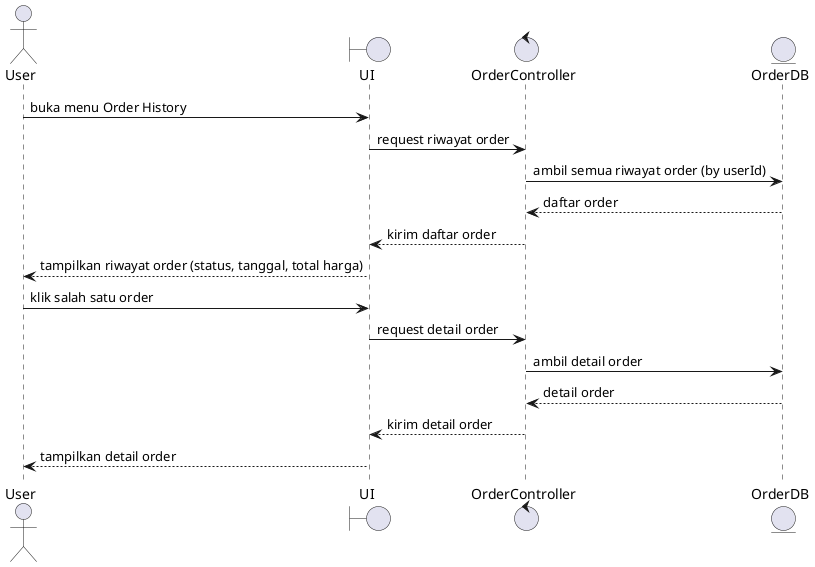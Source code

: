 @startuml SD_OrderHistory

actor User
boundary UI
control OrderController
entity OrderDB

User -> UI : buka menu Order History
UI -> OrderController : request riwayat order
OrderController -> OrderDB : ambil semua riwayat order (by userId)
OrderDB --> OrderController : daftar order
OrderController --> UI : kirim daftar order
UI --> User : tampilkan riwayat order (status, tanggal, total harga)

User -> UI : klik salah satu order
UI -> OrderController : request detail order
OrderController -> OrderDB : ambil detail order
OrderDB --> OrderController : detail order
OrderController --> UI : kirim detail order
UI --> User : tampilkan detail order

@enduml
